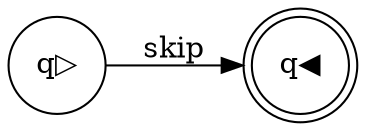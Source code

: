 digraph program_graph {rankdir=LR;
node [shape = circle]; q▷;
node [shape = doublecircle]; q◀; 
node [shape = circle]
	q▷ -> q◀ [label = "skip"];
}